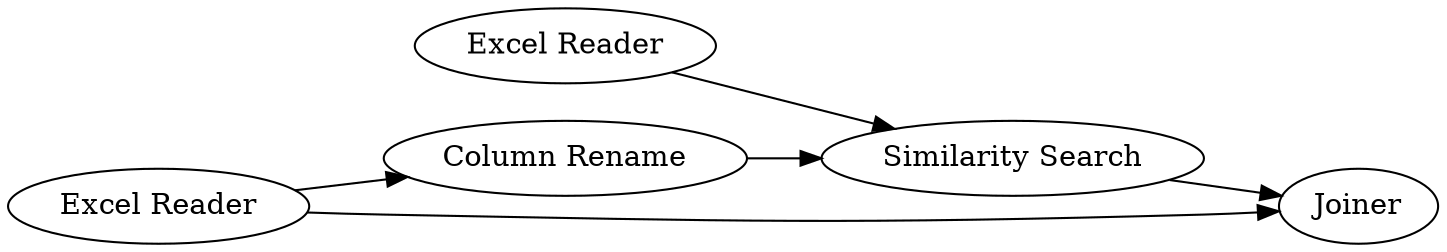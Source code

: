digraph {
	1 [label="Excel Reader"]
	2 [label="Excel Reader"]
	3 [label="Similarity Search"]
	4 [label="Column Rename"]
	5 [label=Joiner]
	1 -> 3
	2 -> 4
	2 -> 5
	3 -> 5
	4 -> 3
	rankdir=LR
}
